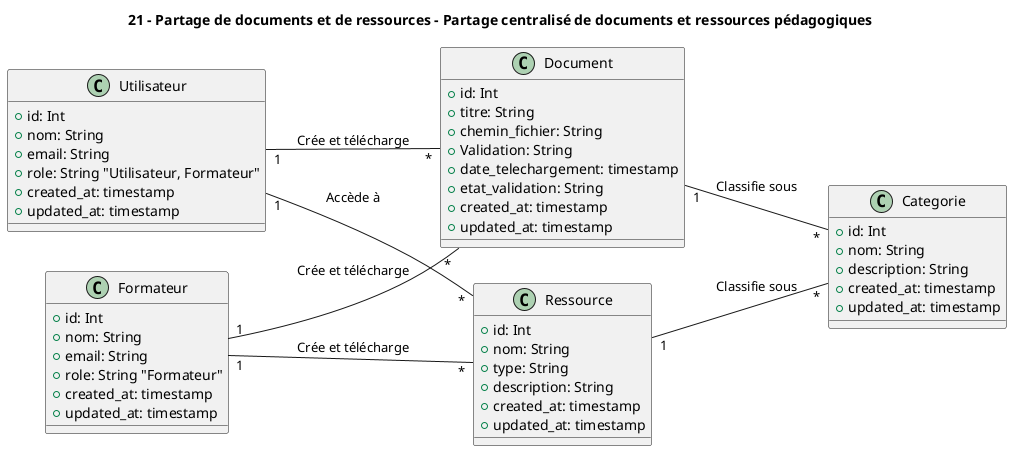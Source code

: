 @startuml
left to right direction

title 21 - Partage de documents et de ressources - Partage centralisé de documents et ressources pédagogiques

' Define the Utilisateur (User) class with role as an attribute
class Utilisateur {
    +id: Int
    +nom: String
    +email: String
    +role: String "Utilisateur, Formateur"
    +created_at: timestamp
    +updated_at: timestamp
}

' Define the Formateur (Trainer) class which extends Utilisateur
class Formateur {
    +id: Int
    +nom: String
    +email: String
    +role: String "Formateur"
    +created_at: timestamp
    +updated_at: timestamp
}

' Define the Document class with attributes specific to documents
class Document {
    +id: Int
    +titre: String
    +chemin_fichier: String
    +Validation: String
    +date_telechargement: timestamp
    +etat_validation: String
    +created_at: timestamp
    +updated_at: timestamp
}

' Define the Ressource class with specific attributes
class Ressource {
    +id: Int
    +nom: String
    +type: String
    +description: String
    +created_at: timestamp
    +updated_at: timestamp
}

' Define the Categorie class to organize documents and resources
class Categorie {
    +id: Int
    +nom: String
    +description: String
    +created_at: timestamp
    +updated_at: timestamp
}

' Define the relationships between classes

' Formateur can create and upload resources
Formateur "1" -- "*" Ressource : "Crée et télécharge"
Formateur "1" -- "*" Document : "Crée et télécharge"


' Utilisateur can download documents and access resources
Utilisateur "1" -- "*" Document : "Crée et télécharge"
Utilisateur "1" -- "*" Ressource : "Accède à"

' Documents and resources are classified under categories
Document "1" -- "*" Categorie : "Classifie sous"
Ressource "1" -- "*" Categorie : "Classifie sous"

@enduml
